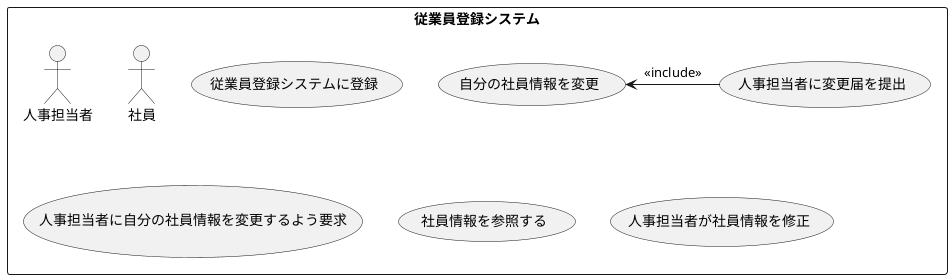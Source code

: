 @startuml 盛岡商事
rectangle 従業員登録システム {
actor 人事担当者
actor 社員
usecase 従業員登録システムに登録
usecase 人事担当者に自分の社員情報を変更するよう要求
usecase 自分の社員情報を変更
usecase 社員情報を参照する
usecase 人事担当者に変更届を提出
usecase 人事担当者が社員情報を修正

}
自分の社員情報を変更 <- 人事担当者に変更届を提出  :<< include >>
@enduml